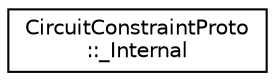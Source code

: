 digraph "Graphical Class Hierarchy"
{
 // LATEX_PDF_SIZE
  edge [fontname="Helvetica",fontsize="10",labelfontname="Helvetica",labelfontsize="10"];
  node [fontname="Helvetica",fontsize="10",shape=record];
  rankdir="LR";
  Node0 [label="CircuitConstraintProto\l::_Internal",height=0.2,width=0.4,color="black", fillcolor="white", style="filled",URL="$classoperations__research_1_1sat_1_1_circuit_constraint_proto_1_1___internal.html",tooltip=" "];
}

